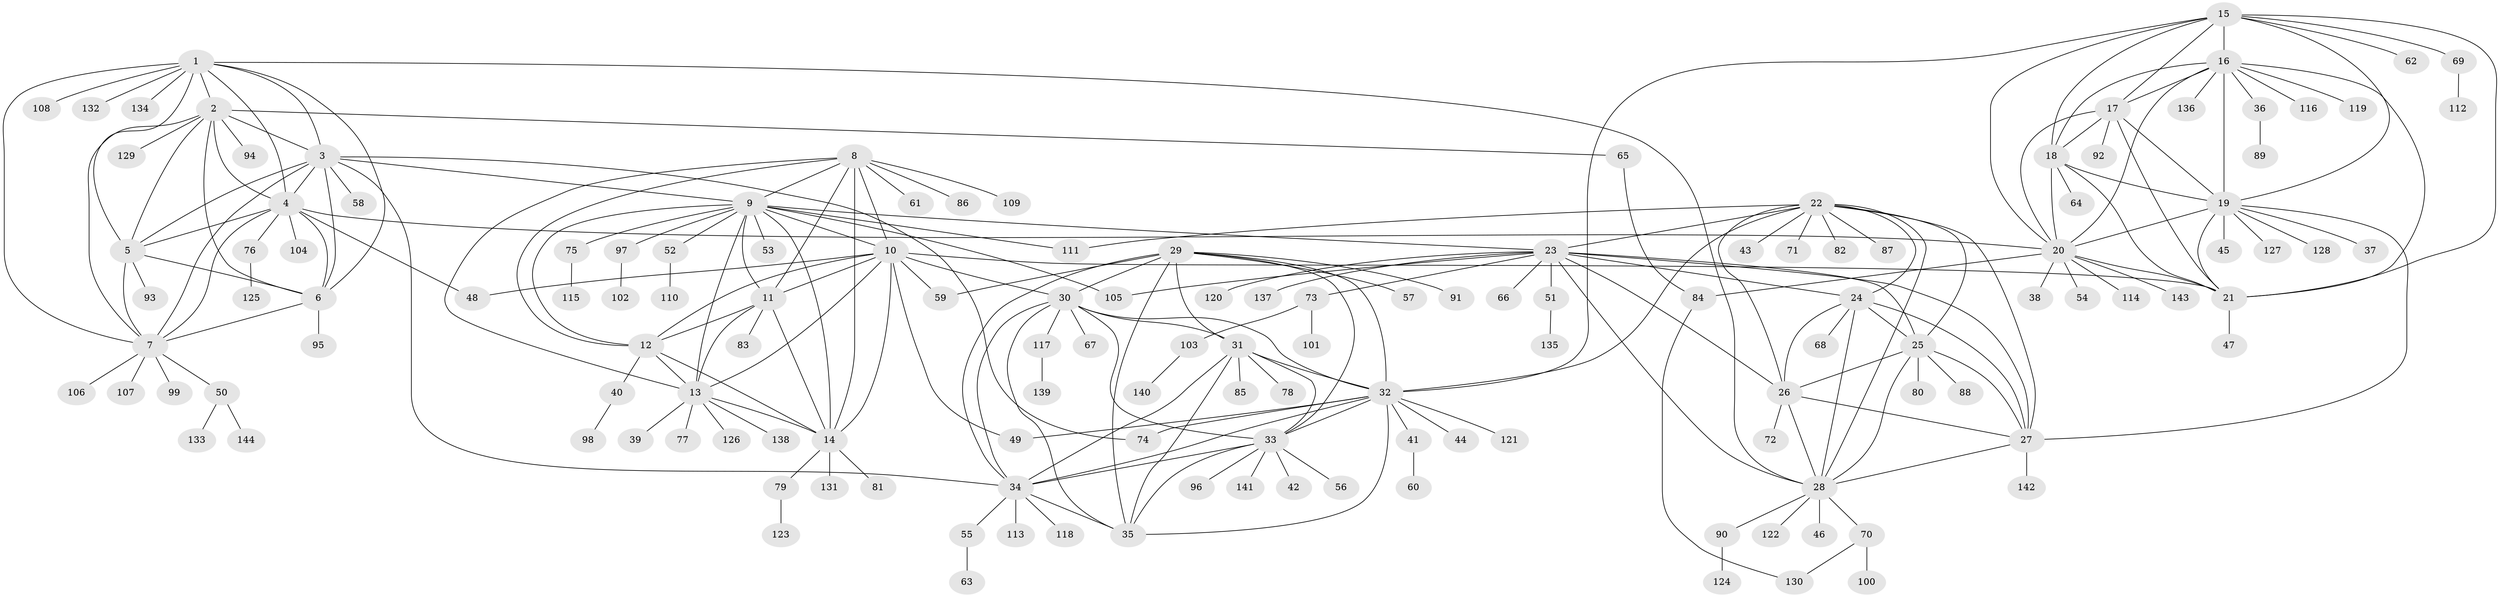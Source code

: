 // Generated by graph-tools (version 1.1) at 2025/02/03/09/25 03:02:39]
// undirected, 144 vertices, 232 edges
graph export_dot {
graph [start="1"]
  node [color=gray90,style=filled];
  1;
  2;
  3;
  4;
  5;
  6;
  7;
  8;
  9;
  10;
  11;
  12;
  13;
  14;
  15;
  16;
  17;
  18;
  19;
  20;
  21;
  22;
  23;
  24;
  25;
  26;
  27;
  28;
  29;
  30;
  31;
  32;
  33;
  34;
  35;
  36;
  37;
  38;
  39;
  40;
  41;
  42;
  43;
  44;
  45;
  46;
  47;
  48;
  49;
  50;
  51;
  52;
  53;
  54;
  55;
  56;
  57;
  58;
  59;
  60;
  61;
  62;
  63;
  64;
  65;
  66;
  67;
  68;
  69;
  70;
  71;
  72;
  73;
  74;
  75;
  76;
  77;
  78;
  79;
  80;
  81;
  82;
  83;
  84;
  85;
  86;
  87;
  88;
  89;
  90;
  91;
  92;
  93;
  94;
  95;
  96;
  97;
  98;
  99;
  100;
  101;
  102;
  103;
  104;
  105;
  106;
  107;
  108;
  109;
  110;
  111;
  112;
  113;
  114;
  115;
  116;
  117;
  118;
  119;
  120;
  121;
  122;
  123;
  124;
  125;
  126;
  127;
  128;
  129;
  130;
  131;
  132;
  133;
  134;
  135;
  136;
  137;
  138;
  139;
  140;
  141;
  142;
  143;
  144;
  1 -- 2;
  1 -- 3;
  1 -- 4;
  1 -- 5;
  1 -- 6;
  1 -- 7;
  1 -- 28;
  1 -- 108;
  1 -- 132;
  1 -- 134;
  2 -- 3;
  2 -- 4;
  2 -- 5;
  2 -- 6;
  2 -- 7;
  2 -- 65;
  2 -- 94;
  2 -- 129;
  3 -- 4;
  3 -- 5;
  3 -- 6;
  3 -- 7;
  3 -- 9;
  3 -- 34;
  3 -- 58;
  3 -- 74;
  4 -- 5;
  4 -- 6;
  4 -- 7;
  4 -- 20;
  4 -- 48;
  4 -- 76;
  4 -- 104;
  5 -- 6;
  5 -- 7;
  5 -- 93;
  6 -- 7;
  6 -- 95;
  7 -- 50;
  7 -- 99;
  7 -- 106;
  7 -- 107;
  8 -- 9;
  8 -- 10;
  8 -- 11;
  8 -- 12;
  8 -- 13;
  8 -- 14;
  8 -- 61;
  8 -- 86;
  8 -- 109;
  9 -- 10;
  9 -- 11;
  9 -- 12;
  9 -- 13;
  9 -- 14;
  9 -- 23;
  9 -- 52;
  9 -- 53;
  9 -- 75;
  9 -- 97;
  9 -- 105;
  9 -- 111;
  10 -- 11;
  10 -- 12;
  10 -- 13;
  10 -- 14;
  10 -- 21;
  10 -- 30;
  10 -- 48;
  10 -- 49;
  10 -- 59;
  11 -- 12;
  11 -- 13;
  11 -- 14;
  11 -- 83;
  12 -- 13;
  12 -- 14;
  12 -- 40;
  13 -- 14;
  13 -- 39;
  13 -- 77;
  13 -- 126;
  13 -- 138;
  14 -- 79;
  14 -- 81;
  14 -- 131;
  15 -- 16;
  15 -- 17;
  15 -- 18;
  15 -- 19;
  15 -- 20;
  15 -- 21;
  15 -- 32;
  15 -- 62;
  15 -- 69;
  16 -- 17;
  16 -- 18;
  16 -- 19;
  16 -- 20;
  16 -- 21;
  16 -- 36;
  16 -- 116;
  16 -- 119;
  16 -- 136;
  17 -- 18;
  17 -- 19;
  17 -- 20;
  17 -- 21;
  17 -- 92;
  18 -- 19;
  18 -- 20;
  18 -- 21;
  18 -- 64;
  19 -- 20;
  19 -- 21;
  19 -- 27;
  19 -- 37;
  19 -- 45;
  19 -- 127;
  19 -- 128;
  20 -- 21;
  20 -- 38;
  20 -- 54;
  20 -- 84;
  20 -- 114;
  20 -- 143;
  21 -- 47;
  22 -- 23;
  22 -- 24;
  22 -- 25;
  22 -- 26;
  22 -- 27;
  22 -- 28;
  22 -- 32;
  22 -- 43;
  22 -- 71;
  22 -- 82;
  22 -- 87;
  22 -- 111;
  23 -- 24;
  23 -- 25;
  23 -- 26;
  23 -- 27;
  23 -- 28;
  23 -- 51;
  23 -- 66;
  23 -- 73;
  23 -- 105;
  23 -- 120;
  23 -- 137;
  24 -- 25;
  24 -- 26;
  24 -- 27;
  24 -- 28;
  24 -- 68;
  25 -- 26;
  25 -- 27;
  25 -- 28;
  25 -- 80;
  25 -- 88;
  26 -- 27;
  26 -- 28;
  26 -- 72;
  27 -- 28;
  27 -- 142;
  28 -- 46;
  28 -- 70;
  28 -- 90;
  28 -- 122;
  29 -- 30;
  29 -- 31;
  29 -- 32;
  29 -- 33;
  29 -- 34;
  29 -- 35;
  29 -- 57;
  29 -- 59;
  29 -- 91;
  30 -- 31;
  30 -- 32;
  30 -- 33;
  30 -- 34;
  30 -- 35;
  30 -- 67;
  30 -- 117;
  31 -- 32;
  31 -- 33;
  31 -- 34;
  31 -- 35;
  31 -- 78;
  31 -- 85;
  32 -- 33;
  32 -- 34;
  32 -- 35;
  32 -- 41;
  32 -- 44;
  32 -- 49;
  32 -- 74;
  32 -- 121;
  33 -- 34;
  33 -- 35;
  33 -- 42;
  33 -- 56;
  33 -- 96;
  33 -- 141;
  34 -- 35;
  34 -- 55;
  34 -- 113;
  34 -- 118;
  36 -- 89;
  40 -- 98;
  41 -- 60;
  50 -- 133;
  50 -- 144;
  51 -- 135;
  52 -- 110;
  55 -- 63;
  65 -- 84;
  69 -- 112;
  70 -- 100;
  70 -- 130;
  73 -- 101;
  73 -- 103;
  75 -- 115;
  76 -- 125;
  79 -- 123;
  84 -- 130;
  90 -- 124;
  97 -- 102;
  103 -- 140;
  117 -- 139;
}
